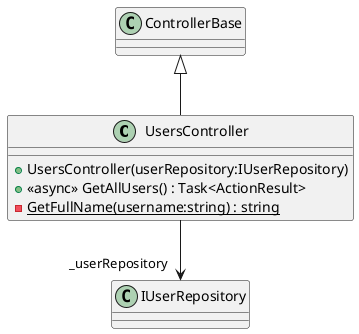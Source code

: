 @startuml
class UsersController {
    + UsersController(userRepository:IUserRepository)
    + <<async>> GetAllUsers() : Task<ActionResult>
    - {static} GetFullName(username:string) : string
}
ControllerBase <|-- UsersController
UsersController --> "_userRepository" IUserRepository
@enduml
